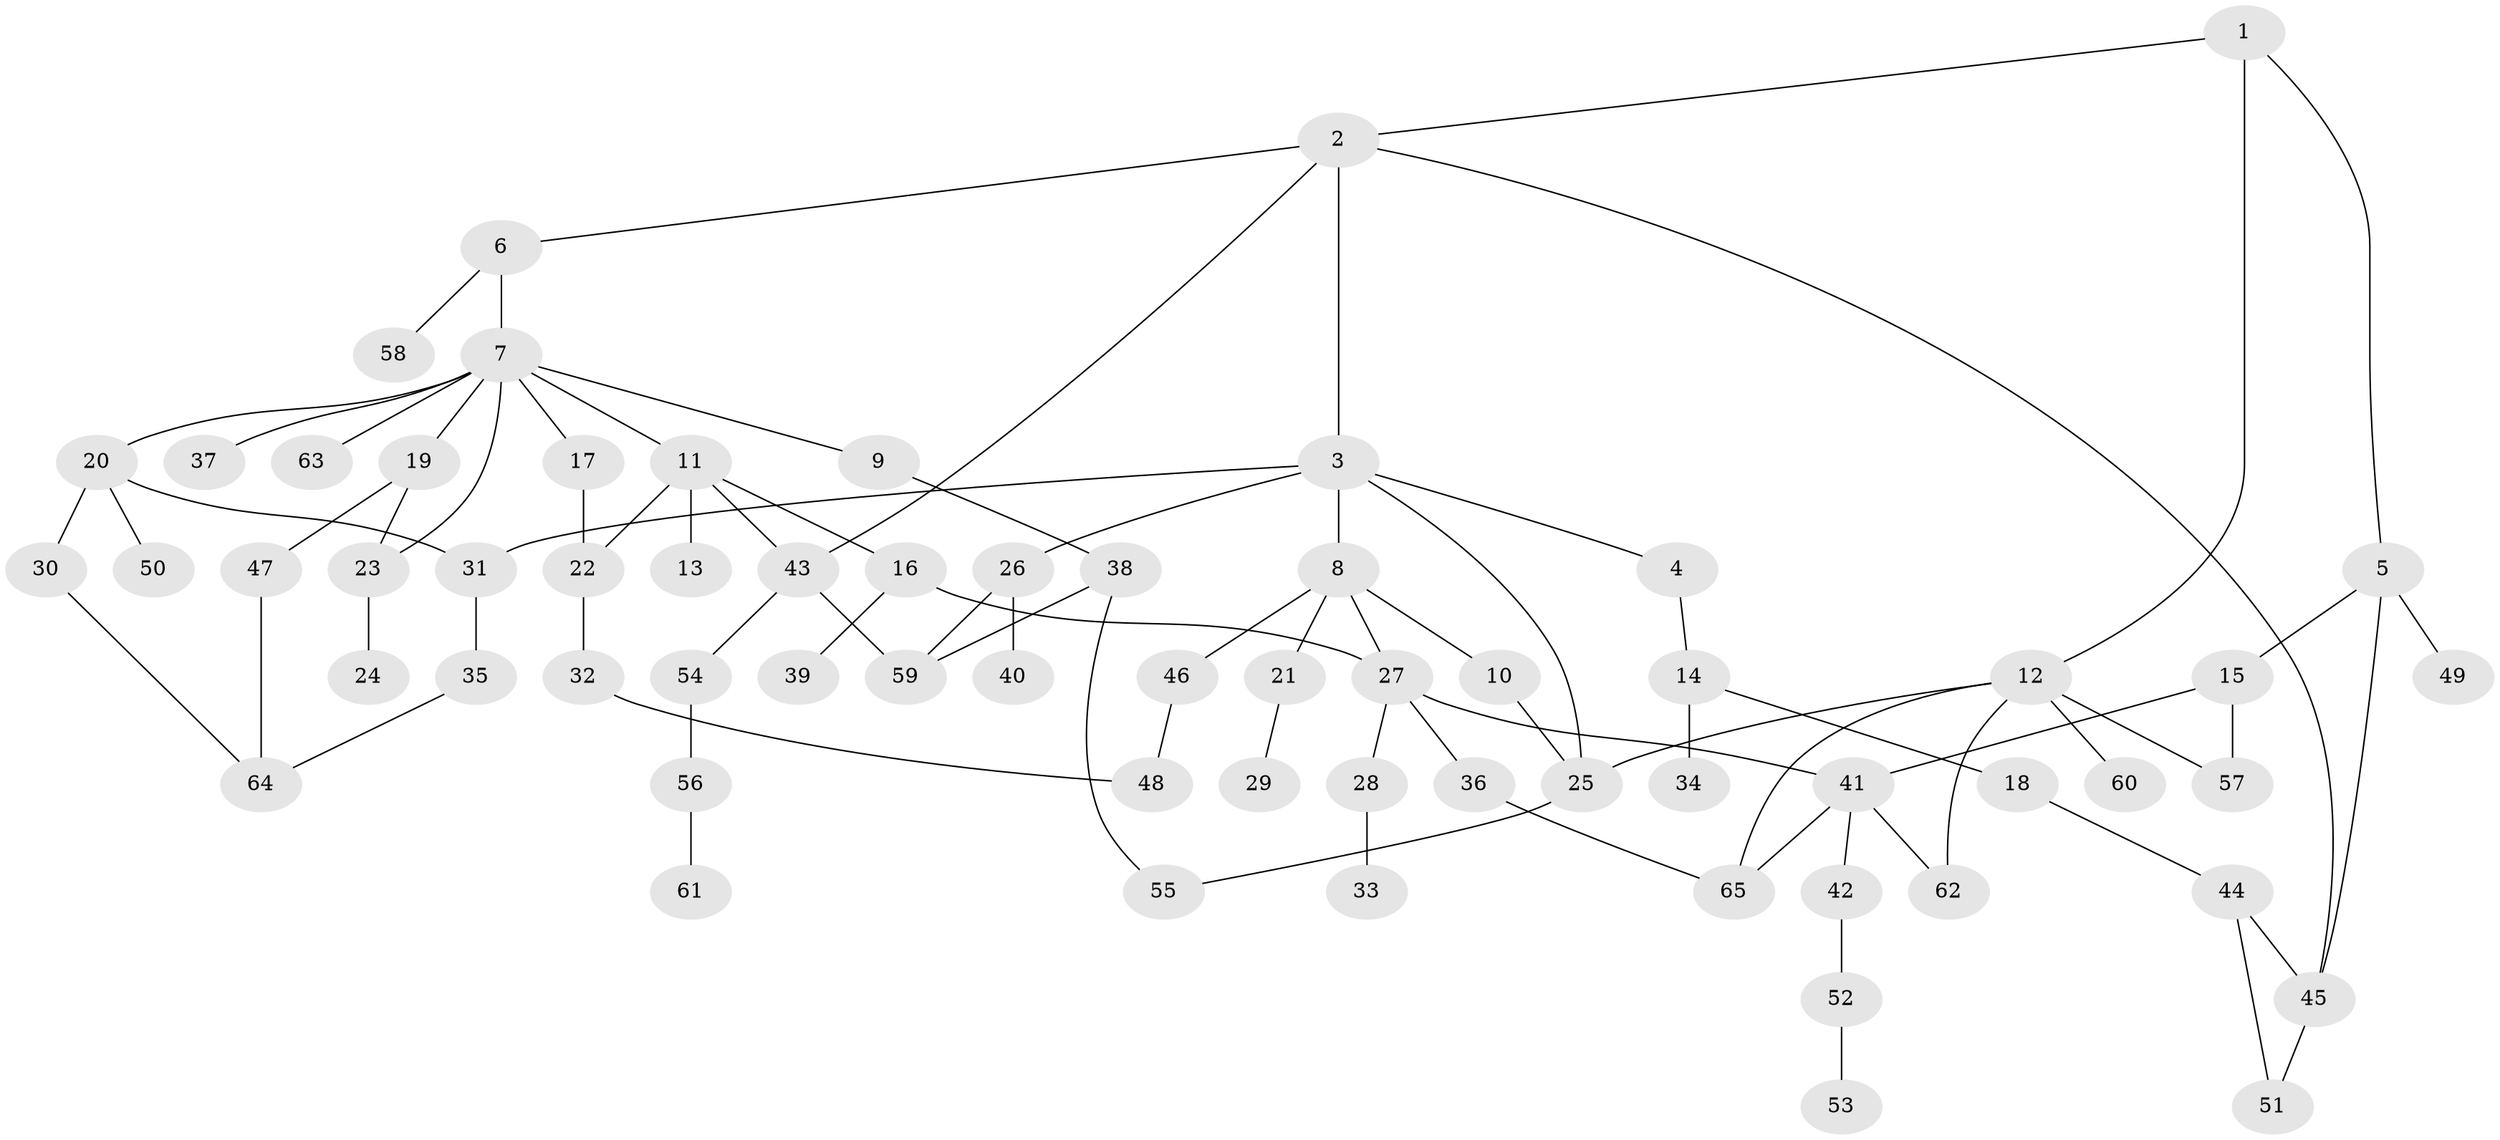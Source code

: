 // Generated by graph-tools (version 1.1) at 2025/01/03/09/25 03:01:03]
// undirected, 65 vertices, 85 edges
graph export_dot {
graph [start="1"]
  node [color=gray90,style=filled];
  1;
  2;
  3;
  4;
  5;
  6;
  7;
  8;
  9;
  10;
  11;
  12;
  13;
  14;
  15;
  16;
  17;
  18;
  19;
  20;
  21;
  22;
  23;
  24;
  25;
  26;
  27;
  28;
  29;
  30;
  31;
  32;
  33;
  34;
  35;
  36;
  37;
  38;
  39;
  40;
  41;
  42;
  43;
  44;
  45;
  46;
  47;
  48;
  49;
  50;
  51;
  52;
  53;
  54;
  55;
  56;
  57;
  58;
  59;
  60;
  61;
  62;
  63;
  64;
  65;
  1 -- 2;
  1 -- 5;
  1 -- 12;
  2 -- 3;
  2 -- 6;
  2 -- 43;
  2 -- 45;
  3 -- 4;
  3 -- 8;
  3 -- 26;
  3 -- 31;
  3 -- 25;
  4 -- 14;
  5 -- 15;
  5 -- 49;
  5 -- 45;
  6 -- 7;
  6 -- 58;
  7 -- 9;
  7 -- 11;
  7 -- 17;
  7 -- 19;
  7 -- 20;
  7 -- 37;
  7 -- 63;
  7 -- 23;
  8 -- 10;
  8 -- 21;
  8 -- 46;
  8 -- 27;
  9 -- 38;
  10 -- 25;
  11 -- 13;
  11 -- 16;
  11 -- 22;
  11 -- 43;
  12 -- 25;
  12 -- 60;
  12 -- 62;
  12 -- 65;
  12 -- 57;
  14 -- 18;
  14 -- 34;
  15 -- 41;
  15 -- 57;
  16 -- 27;
  16 -- 39;
  17 -- 22;
  18 -- 44;
  19 -- 23;
  19 -- 47;
  20 -- 30;
  20 -- 50;
  20 -- 31;
  21 -- 29;
  22 -- 32;
  23 -- 24;
  25 -- 55;
  26 -- 40;
  26 -- 59;
  27 -- 28;
  27 -- 36;
  27 -- 41;
  28 -- 33;
  30 -- 64;
  31 -- 35;
  32 -- 48;
  35 -- 64;
  36 -- 65;
  38 -- 59;
  38 -- 55;
  41 -- 42;
  41 -- 62;
  41 -- 65;
  42 -- 52;
  43 -- 54;
  43 -- 59;
  44 -- 51;
  44 -- 45;
  45 -- 51;
  46 -- 48;
  47 -- 64;
  52 -- 53;
  54 -- 56;
  56 -- 61;
}
